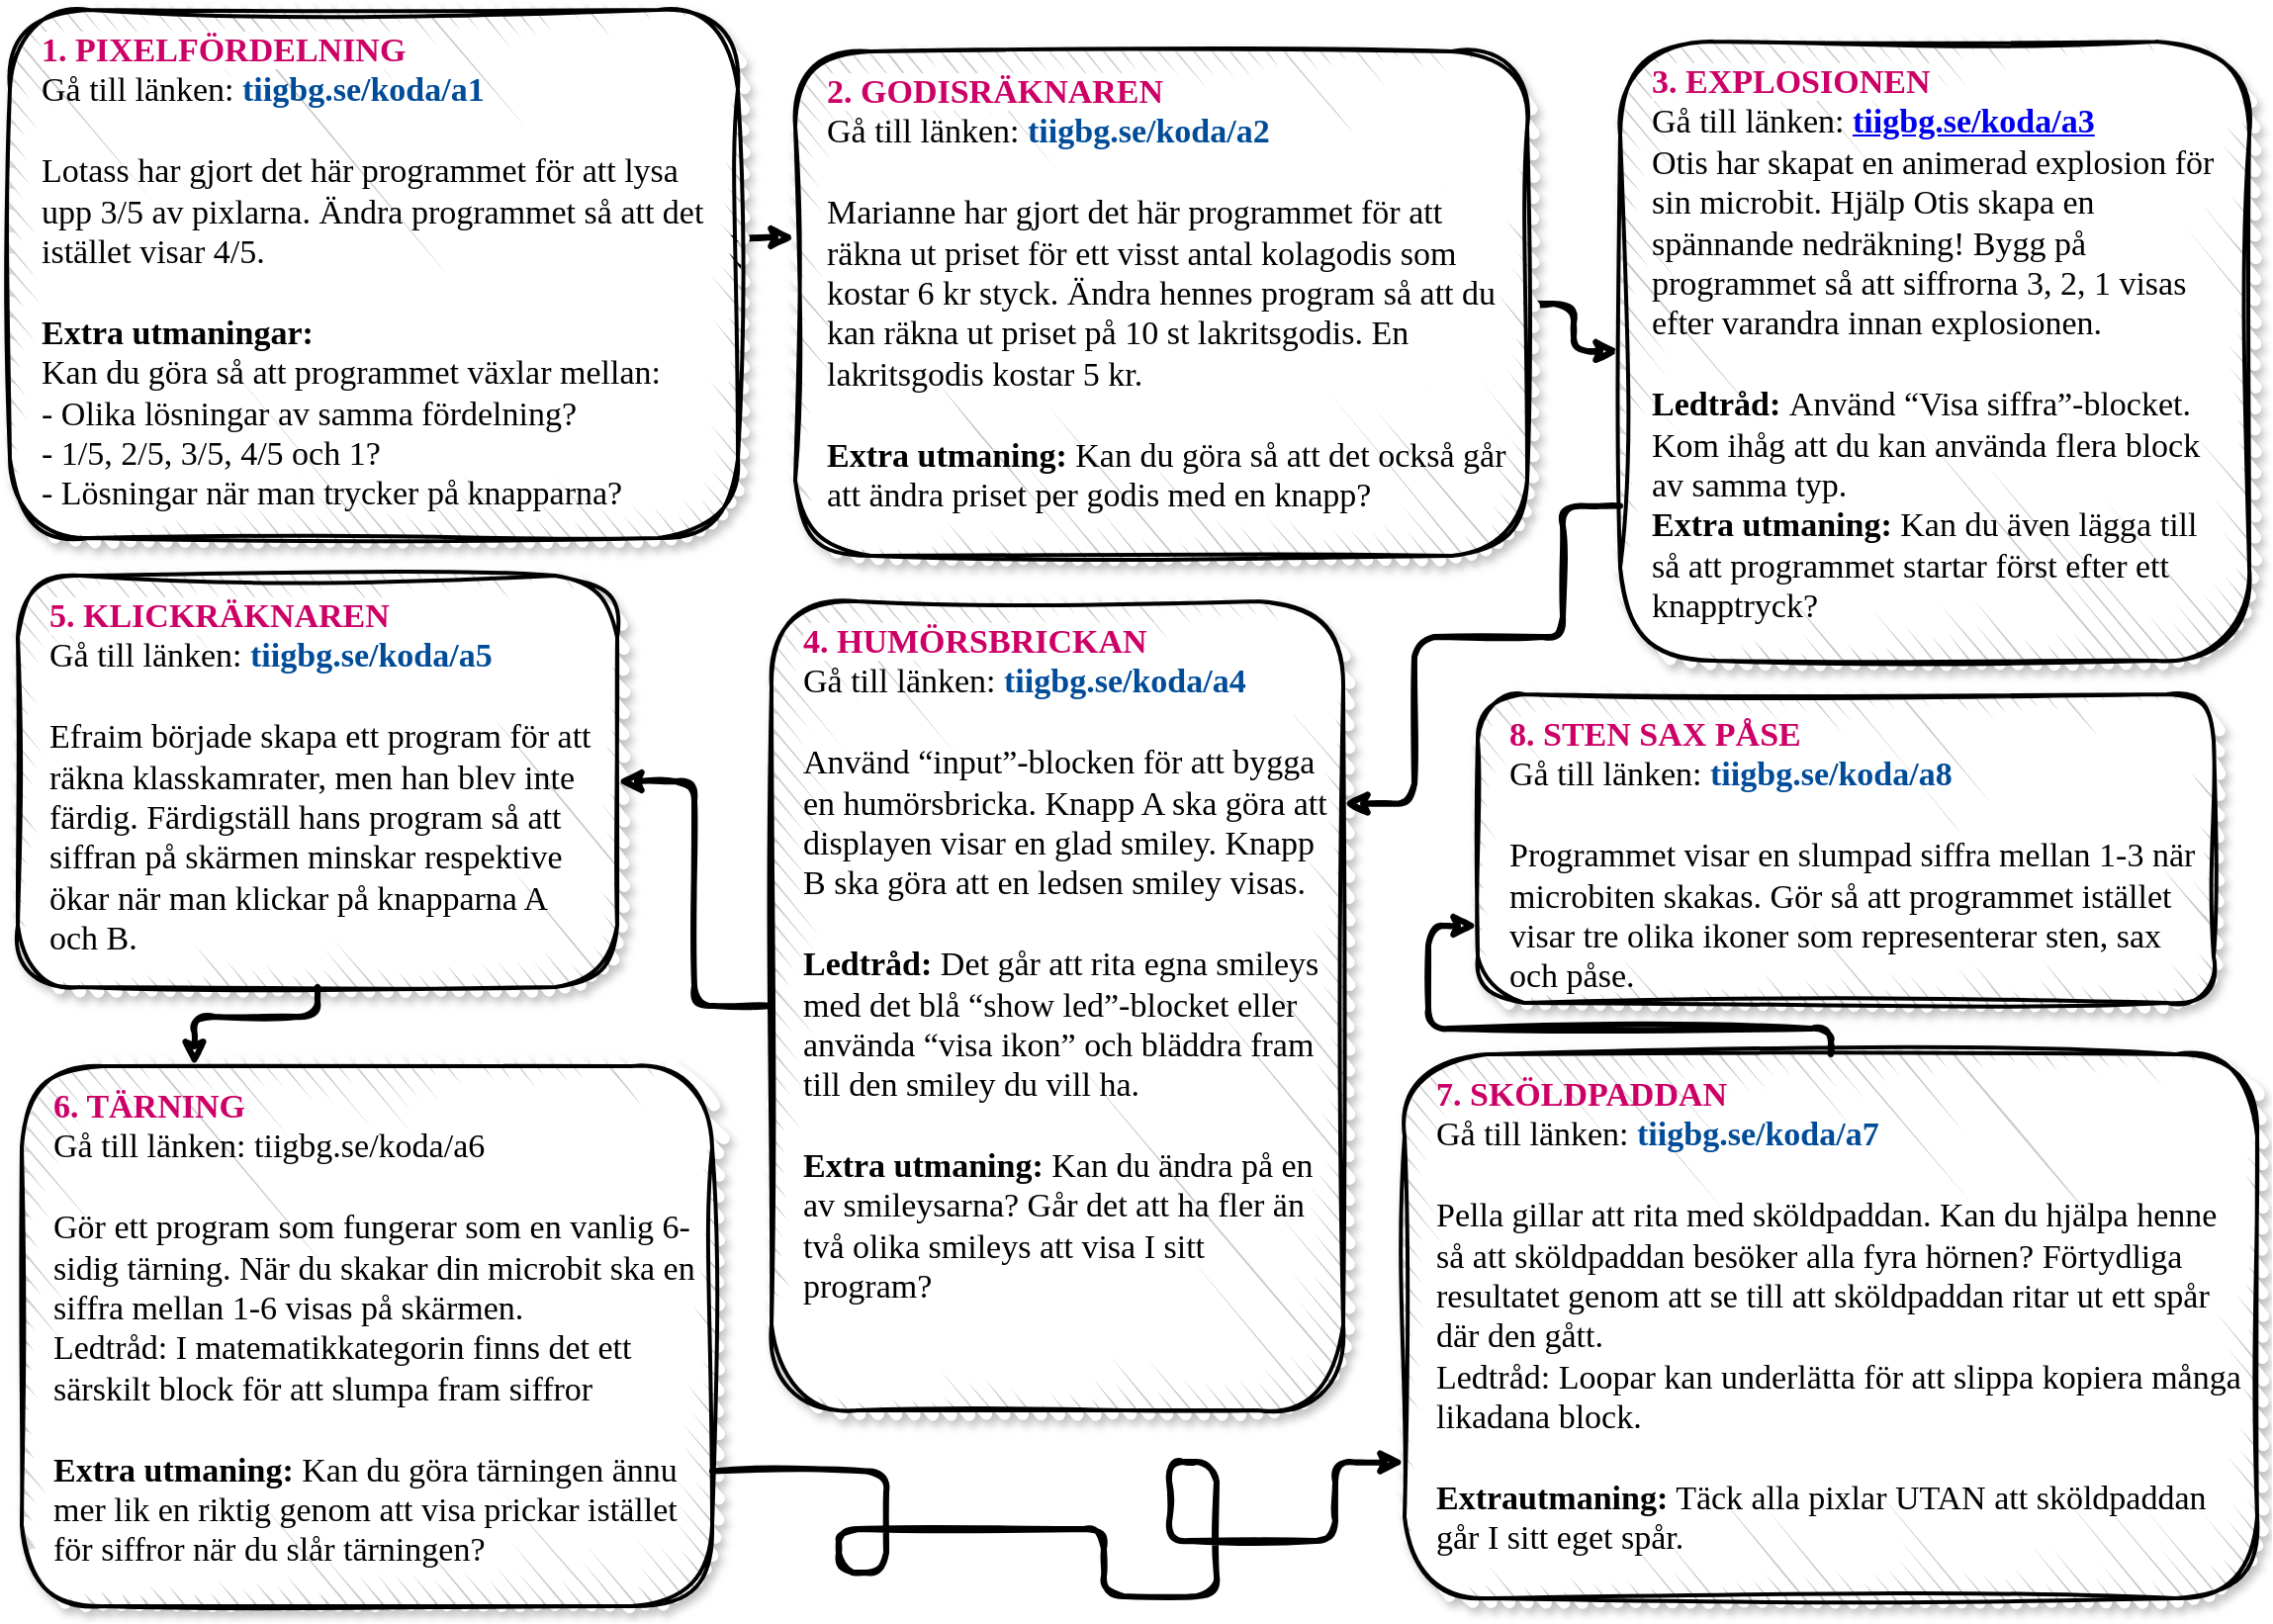 <mxfile version="15.7.1" type="github">
  <diagram id="g1Ea1sE99UokIJiuxwNI" name="Page-1">
    <mxGraphModel dx="1316" dy="1045" grid="0" gridSize="10" guides="1" tooltips="1" connect="1" arrows="1" fold="1" page="1" pageScale="1" pageWidth="1169" pageHeight="827" background="none" math="0" shadow="0">
      <root>
        <mxCell id="0" />
        <mxCell id="3xRHyhHIbvwl35EICh01-24" value="background" style="locked=1;" parent="0" visible="0" />
        <mxCell id="3xRHyhHIbvwl35EICh01-26" value="" style="rounded=1;whiteSpace=wrap;html=1;strokeWidth=2;fillWeight=4;hachureGap=5;hachureAngle=70;fillColor=#96D9FF;sketch=1;shadow=0;align=left;glass=0;fillStyle=hachure;comic=0;fixDash=0;labelPadding=0;fontFamily=Itim;fontSource=https%3A%2F%2Ffonts.googleapis.com%2Fcss%3Ffamily%3DItim;fontStyle=1;verticalAlign=top;spacingLeft=8;jiggle=2;disableMultiStroke=0;disableMultiStrokeFill=0;simplification=0;arcSize=3;movable=1;resizable=1;rotatable=1;deletable=1;editable=1;connectable=1;" parent="3xRHyhHIbvwl35EICh01-24" vertex="1">
          <mxGeometry x="20" y="8.5" width="1134.79" height="790" as="geometry" />
        </mxCell>
        <mxCell id="3xRHyhHIbvwl35EICh01-27" value="" style="rounded=1;whiteSpace=wrap;html=1;strokeWidth=2;fillWeight=4;hachureGap=10;hachureAngle=20;fillColor=#66CC00;sketch=1;shadow=0;align=left;glass=0;fillStyle=zigzag;comic=0;fixDash=0;labelPadding=0;fontFamily=Itim;fontSource=https%3A%2F%2Ffonts.googleapis.com%2Fcss%3Ffamily%3DItim;fontStyle=1;verticalAlign=top;spacingLeft=8;jiggle=6;disableMultiStroke=0;disableMultiStrokeFill=0;simplification=0;arcSize=50;strokeColor=none;fontColor=#ffffff;direction=south;rotation=-191;" parent="3xRHyhHIbvwl35EICh01-24" vertex="1">
          <mxGeometry x="700.004" y="29.998" width="371.67" height="750.538" as="geometry" />
        </mxCell>
        <mxCell id="3xRHyhHIbvwl35EICh01-28" value="" style="rounded=1;whiteSpace=wrap;html=1;strokeWidth=2;fillWeight=6;hachureGap=10;hachureAngle=20;fillColor=#fa6800;sketch=1;shadow=0;align=left;glass=0;fillStyle=zigzag-line;comic=0;fixDash=0;labelPadding=0;fontFamily=Itim;fontSource=https%3A%2F%2Ffonts.googleapis.com%2Fcss%3Ffamily%3DItim;fontStyle=1;verticalAlign=top;spacingLeft=8;jiggle=2;disableMultiStroke=0;disableMultiStrokeFill=0;simplification=0;arcSize=35;strokeColor=none;fontColor=#000000;direction=south;rotation=-97;" parent="3xRHyhHIbvwl35EICh01-24" vertex="1">
          <mxGeometry x="208.48" y="213.92" width="374.29" height="742.01" as="geometry" />
        </mxCell>
        <mxCell id="3xRHyhHIbvwl35EICh01-29" value="" style="rounded=1;whiteSpace=wrap;html=1;strokeWidth=2;fillWeight=6;hachureGap=10;hachureAngle=20;fillColor=#d80073;sketch=1;shadow=0;align=left;glass=0;fillStyle=dashed;comic=0;fixDash=0;labelPadding=0;fontFamily=Itim;fontSource=https%3A%2F%2Ffonts.googleapis.com%2Fcss%3Ffamily%3DItim;fontStyle=1;verticalAlign=top;spacingLeft=8;jiggle=2;disableMultiStroke=0;disableMultiStrokeFill=0;simplification=0;arcSize=35;strokeColor=none;fontColor=#ffffff;direction=south;rotation=-81;" parent="3xRHyhHIbvwl35EICh01-24" vertex="1">
          <mxGeometry x="216.77" y="-105.16" width="372.4" height="737.45" as="geometry" />
        </mxCell>
        <mxCell id="1" value="boxes" style="" parent="0" />
        <mxCell id="wfl3Rg0Rn2dCTV5lHboT-3" value="" style="edgeStyle=orthogonalEdgeStyle;orthogonalLoop=1;jettySize=auto;html=1;jumpStyle=none;sketch=1;rounded=1;strokeWidth=3;exitX=1;exitY=0.5;exitDx=0;exitDy=0;shadow=0;strokeColor=#000000;" parent="1" source="wfl3Rg0Rn2dCTV5lHboT-1" target="wfl3Rg0Rn2dCTV5lHboT-2" edge="1">
          <mxGeometry relative="1" as="geometry">
            <Array as="points">
              <mxPoint x="360" y="135" />
              <mxPoint x="360" y="125" />
            </Array>
          </mxGeometry>
        </mxCell>
        <mxCell id="wfl3Rg0Rn2dCTV5lHboT-1" value="&lt;b style=&quot;background-color: rgb(255, 255, 255); font-size: 17px;&quot;&gt;&lt;font color=&quot;#cc0066&quot; style=&quot;font-size: 17px;&quot;&gt;1. PIXELFÖRDELNING&lt;/font&gt;&lt;br style=&quot;font-size: 17px;&quot;&gt;&lt;/b&gt;Gå till länken: &lt;font color=&quot;#004c99&quot; style=&quot;font-size: 17px;&quot;&gt;&lt;b style=&quot;font-size: 17px;&quot;&gt;tiigbg.se/koda/a1&lt;/b&gt;&lt;/font&gt;&lt;br style=&quot;font-size: 17px;&quot;&gt;&lt;br style=&quot;font-size: 17px;&quot;&gt;Lotass har gjort det här programmet för att lysa upp 3/5 av pixlarna. Ändra programmet så att det istället visar 4/5.&lt;br style=&quot;font-size: 17px;&quot;&gt;&lt;br style=&quot;font-size: 17px;&quot;&gt;&lt;b style=&quot;font-size: 17px;&quot;&gt;Extra utmaningar:&lt;br style=&quot;font-size: 17px;&quot;&gt;&lt;/b&gt;Kan du göra så att programmet växlar mellan:&lt;br style=&quot;font-size: 17px;&quot;&gt;-&amp;nbsp;&lt;span style=&quot;font-size: 17px;&quot;&gt;Olika lösningar av samma fördelning?&amp;nbsp;&lt;/span&gt;&lt;div style=&quot;font-size: 17px;&quot;&gt;- 1/5, 2/5, 3/5, 4/5 och 1?&amp;nbsp;&lt;/div&gt;&lt;div style=&quot;font-size: 17px;&quot;&gt;- Lösningar när man trycker på knapparna?&amp;nbsp;&amp;nbsp;&lt;/div&gt;" style="rounded=1;whiteSpace=wrap;strokeWidth=2;fillWeight=6;hachureGap=7;hachureAngle=40;sketch=1;glass=0;shadow=1;fillStyle=zigzag;align=left;comic=0;spacingLeft=6;verticalAlign=top;fontFamily=Itim;fontSource=https%3A%2F%2Ffonts.googleapis.com%2Fcss%3Ffamily%3DItim;fontStyle=0;jiggle=2;direction=east;portConstraint=none;connectable=1;strokeOpacity=100;fillOpacity=100;labelPadding=0;fixDash=0;container=0;simplification=0;disableMultiStroke=0;disableMultiStrokeFill=0;dashOffset=6;zigzagOffset=-10;sketchStyle=rough;fontSize=17;strokeColor=default;fillColor=default;html=1;fontColor=default;noLabel=0;spacingTop=-4;spacing=10;labelBackgroundColor=none;labelBorderColor=none;" parent="1" vertex="1">
          <mxGeometry x="10" y="10" width="368" height="267" as="geometry" />
        </mxCell>
        <mxCell id="wfl3Rg0Rn2dCTV5lHboT-5" value="" style="edgeStyle=orthogonalEdgeStyle;orthogonalLoop=1;jettySize=auto;html=1;elbow=vertical;jumpStyle=arc;strokeColor=#000000;endArrow=classic;strokeWidth=3;sketch=1;entryX=0;entryY=0.5;entryDx=0;entryDy=0;shadow=0;" parent="1" source="wfl3Rg0Rn2dCTV5lHboT-2" target="3xRHyhHIbvwl35EICh01-1" edge="1">
          <mxGeometry relative="1" as="geometry">
            <mxPoint x="840" y="100" as="targetPoint" />
          </mxGeometry>
        </mxCell>
        <mxCell id="wfl3Rg0Rn2dCTV5lHboT-2" value="&lt;div&gt;&lt;b&gt;&lt;font color=&quot;#cc0066&quot; style=&quot;background-color: rgb(255 , 255 , 255)&quot;&gt;2. GODISRÄKNAREN&lt;/font&gt;&lt;/b&gt;&lt;/div&gt;&lt;div&gt;Gå till länken: &lt;b&gt;&lt;font color=&quot;#004c99&quot;&gt;tiigbg.se/koda/a2&lt;/font&gt;&amp;nbsp;&lt;/b&gt;&lt;/div&gt;&lt;div&gt;&lt;b&gt;&lt;br&gt;&lt;/b&gt;&lt;/div&gt;&lt;div&gt;Marianne har gjort det här programmet för att räkna ut priset för ett visst antal kolagodis som kostar 6 kr styck. Ändra hennes program så att du kan räkna ut priset på 10 st lakritsgodis. En lakritsgodis kostar 5 kr.&amp;nbsp;&lt;/div&gt;&lt;div&gt;&amp;nbsp;&lt;/div&gt;&lt;div&gt;&lt;b&gt;Extra utmaning: &lt;/b&gt;Kan du göra så att det också går att ändra priset per godis med en knapp?&amp;nbsp;&lt;/div&gt;" style="rounded=1;whiteSpace=wrap;html=1;strokeWidth=2;fillWeight=6;hachureGap=7;hachureAngle=40;sketch=1;shadow=1;align=left;glass=0;fillStyle=zigzag;comic=0;fixDash=0;labelPadding=0;fontFamily=Itim;fontSource=https%3A%2F%2Ffonts.googleapis.com%2Fcss%3Ffamily%3DItim;fontStyle=0;verticalAlign=top;spacingLeft=6;jiggle=2;disableMultiStroke=0;disableMultiStrokeFill=0;simplification=0;strokeColor=default;fillColor=default;sketchStyle=rough;direction=east;fontSize=17;spacing=10;spacingTop=-4;" parent="1" vertex="1">
          <mxGeometry x="407" y="31" width="370" height="255" as="geometry" />
        </mxCell>
        <mxCell id="3xRHyhHIbvwl35EICh01-1" value="&lt;div&gt;&lt;b&gt;&lt;font color=&quot;#cc0066&quot; style=&quot;background-color: rgb(255 , 255 , 255)&quot;&gt;3. EXPLOSIONEN&amp;nbsp;&lt;/font&gt;&lt;/b&gt;&lt;/div&gt;&lt;div&gt;Gå till länken: &lt;b&gt;&lt;font color=&quot;#004c99&quot;&gt;&lt;a href=&quot;tiigbg.se/koda/a3&quot;&gt;tiigbg.se/koda/a3&lt;/a&gt;&lt;/font&gt;&lt;/b&gt;&lt;/div&gt;&lt;div&gt;Otis har skapat en animerad explosion för sin microbit. Hjälp Otis skapa en spännande nedräkning! Bygg på programmet så att siffrorna 3, 2, 1 visas efter varandra innan explosionen.&amp;nbsp;&lt;/div&gt;&lt;div&gt;&amp;nbsp;&lt;/div&gt;&lt;div&gt;&lt;b&gt;Ledtråd: &lt;/b&gt;Använd “Visa siffra”-blocket. Kom ihåg att du kan använda flera block av samma typ.&amp;nbsp;&amp;nbsp;&lt;/div&gt;&lt;div&gt;&lt;b&gt;Extra utmaning: &lt;/b&gt;Kan du även lägga till så att programmet startar först efter ett knapptryck?&amp;nbsp;&lt;/div&gt;" style="rounded=1;whiteSpace=wrap;html=1;strokeWidth=2;fillWeight=6;hachureGap=7;hachureAngle=40;sketch=1;shadow=1;align=left;glass=0;fillStyle=zigzag;comic=0;fixDash=0;labelPadding=0;fontFamily=Itim;fontSource=https%3A%2F%2Ffonts.googleapis.com%2Fcss%3Ffamily%3DItim;fontStyle=0;verticalAlign=top;spacingLeft=6;jiggle=2;disableMultiStroke=0;disableMultiStrokeFill=0;simplification=0;strokeColor=default;fillColor=default;sketchStyle=rough;direction=east;fontSize=17;spacing=10;spacingTop=-4;" parent="1" vertex="1">
          <mxGeometry x="824" y="26" width="318" height="313" as="geometry" />
        </mxCell>
        <mxCell id="3xRHyhHIbvwl35EICh01-4" value="&lt;div&gt;&lt;b&gt;&lt;font color=&quot;#cc0066&quot; style=&quot;background-color: rgb(255 , 255 , 255)&quot;&gt;4. HUMÖRSBRICKAN&amp;nbsp;&lt;/font&gt;&lt;/b&gt;&lt;/div&gt;&lt;div&gt;Gå till länken: &lt;b&gt;&lt;font color=&quot;#004c99&quot;&gt;tiigbg.se/koda/a4&lt;/font&gt;&lt;/b&gt;&lt;/div&gt;&lt;div&gt;&lt;b&gt;&lt;font color=&quot;#004c99&quot;&gt;&lt;br&gt;&lt;/font&gt;&lt;/b&gt;&lt;/div&gt;&lt;div&gt;Använd “input”-blocken för att bygga en humörsbricka. Knapp A ska göra att displayen visar en glad smiley. Knapp B ska göra att en ledsen smiley visas.&amp;nbsp;&lt;/div&gt;&lt;div&gt;&amp;nbsp;&lt;/div&gt;&lt;div&gt;&lt;b&gt;Ledtråd: &lt;/b&gt;Det går att rita egna smileys med det blå “show led”-blocket eller använda “visa ikon” och bläddra fram till den smiley du vill ha.&amp;nbsp;&lt;/div&gt;&lt;div&gt;&amp;nbsp;&lt;/div&gt;&lt;div&gt;&lt;b&gt;Extra utmaning: &lt;/b&gt;Kan du ändra på en av smileysarna? Går det att ha fler än två olika smileys att visa I sitt program?&amp;nbsp;&lt;/div&gt;" style="rounded=1;whiteSpace=wrap;html=1;strokeWidth=2;fillWeight=6;hachureGap=7;hachureAngle=40;sketch=1;shadow=1;align=left;glass=0;fillStyle=zigzag;comic=0;fixDash=0;labelPadding=0;fontFamily=Itim;fontSource=https%3A%2F%2Ffonts.googleapis.com%2Fcss%3Ffamily%3DItim;fontStyle=0;verticalAlign=top;spacingLeft=6;jiggle=2;disableMultiStroke=0;disableMultiStrokeFill=0;simplification=0;strokeColor=default;fillColor=default;sketchStyle=rough;direction=east;fontSize=17;spacing=10;spacingTop=-4;" parent="1" vertex="1">
          <mxGeometry x="395" y="309" width="289" height="409" as="geometry" />
        </mxCell>
        <mxCell id="3xRHyhHIbvwl35EICh01-6" value="&lt;div&gt;&lt;b&gt;&lt;font color=&quot;#cc0066&quot; style=&quot;background-color: rgb(255 , 255 , 255)&quot;&gt;5. KLICKRÄKNAREN&amp;nbsp;&lt;/font&gt;&lt;/b&gt;&lt;/div&gt;&lt;div&gt;Gå till länken: &lt;b&gt;&lt;font color=&quot;#004c99&quot;&gt;tiigbg.se/koda/a5&amp;nbsp;&lt;/font&gt;&lt;/b&gt;&lt;/div&gt;&lt;div&gt;&lt;br&gt;&lt;/div&gt;&lt;div&gt;Efraim började skapa ett program för att räkna klasskamrater, men han blev inte färdig. Färdigställ hans program så att siffran på skärmen minskar respektive ökar när man klickar på knapparna A och B.&amp;nbsp;&lt;/div&gt;" style="rounded=1;whiteSpace=wrap;html=1;strokeWidth=2;fillWeight=6;hachureGap=7;hachureAngle=40;sketch=1;shadow=1;align=left;glass=0;fillStyle=zigzag;comic=0;fixDash=0;labelPadding=0;fontFamily=Itim;fontSource=https%3A%2F%2Ffonts.googleapis.com%2Fcss%3Ffamily%3DItim;fontStyle=0;verticalAlign=top;spacingLeft=6;jiggle=2;disableMultiStroke=0;disableMultiStrokeFill=0;simplification=0;strokeColor=default;fillColor=default;sketchStyle=rough;direction=east;fontSize=17;spacing=10;spacingTop=-4;" parent="1" vertex="1">
          <mxGeometry x="14" y="296" width="303" height="208" as="geometry" />
        </mxCell>
        <mxCell id="3xRHyhHIbvwl35EICh01-7" value="" style="edgeStyle=orthogonalEdgeStyle;orthogonalLoop=1;jettySize=auto;html=1;elbow=vertical;jumpStyle=arc;strokeColor=#000000;endArrow=classic;strokeWidth=3;sketch=1;shadow=0;" parent="1" source="3xRHyhHIbvwl35EICh01-4" target="3xRHyhHIbvwl35EICh01-6" edge="1">
          <mxGeometry relative="1" as="geometry">
            <mxPoint x="550" y="420" as="sourcePoint" />
            <mxPoint x="530" y="565" as="targetPoint" />
          </mxGeometry>
        </mxCell>
        <mxCell id="3xRHyhHIbvwl35EICh01-8" value="&lt;div&gt;&lt;b&gt;&lt;font color=&quot;#cc0066&quot;&gt;6. TÄRNING&amp;nbsp;&lt;/font&gt;&lt;/b&gt;&lt;/div&gt;&lt;div&gt;Gå till länken: tiigbg.se/koda/a6&lt;/div&gt;&lt;div&gt;&lt;br&gt;&lt;/div&gt;&lt;div&gt;Gör ett program som fungerar som en vanlig 6-sidig tärning. När du skakar din microbit ska en siffra mellan 1-6 visas på skärmen.&amp;nbsp;&amp;nbsp;&lt;/div&gt;&lt;div&gt;Ledtråd: I matematikkategorin finns det ett särskilt block för att slumpa fram siffror&amp;nbsp;&lt;/div&gt;&lt;div&gt;&amp;nbsp;&lt;/div&gt;&lt;div&gt;&lt;b&gt;Extra utmaning:&lt;/b&gt; Kan du göra tärningen ännu mer lik en riktig genom att visa prickar istället för siffror när du slår tärningen?&amp;nbsp;&lt;/div&gt;" style="rounded=1;whiteSpace=wrap;html=1;strokeWidth=2;fillWeight=6;hachureGap=7;hachureAngle=40;sketch=1;shadow=1;align=left;glass=0;fillStyle=zigzag;comic=0;fixDash=0;labelPadding=0;fontFamily=Itim;fontSource=https%3A%2F%2Ffonts.googleapis.com%2Fcss%3Ffamily%3DItim;fontStyle=0;verticalAlign=top;spacingLeft=6;jiggle=2;disableMultiStroke=0;disableMultiStrokeFill=0;simplification=0;strokeColor=default;fillColor=default;sketchStyle=rough;direction=east;fontSize=17;spacing=10;spacingTop=-4;" parent="1" vertex="1">
          <mxGeometry x="16" y="544" width="349" height="273" as="geometry" />
        </mxCell>
        <mxCell id="3xRHyhHIbvwl35EICh01-10" value="&lt;div&gt;&lt;font color=&quot;#cc0066&quot;&gt;&lt;b&gt;7. SKÖLDPADDAN&amp;nbsp;&lt;/b&gt;&lt;/font&gt;&lt;/div&gt;&lt;div&gt;Gå till länken: &lt;b&gt;&lt;font color=&quot;#004c99&quot;&gt;tiigbg.se/koda/a7&lt;/font&gt;&lt;/b&gt;&lt;/div&gt;&lt;div&gt;&lt;b&gt;&lt;font color=&quot;#004c99&quot;&gt;&lt;br&gt;&lt;/font&gt;&lt;/b&gt;&lt;/div&gt;&lt;div&gt;Pella gillar att rita med sköldpaddan. Kan du hjälpa henne så att sköldpaddan besöker alla fyra hörnen? Förtydliga resultatet genom att se till att sköldpaddan ritar ut ett spår där den gått.&amp;nbsp;&lt;/div&gt;&lt;div&gt;Ledtråd: Loopar kan underlätta för att slippa kopiera många likadana block.&lt;/div&gt;&lt;div&gt;&lt;br&gt;&lt;/div&gt;&lt;div&gt;&lt;b&gt;Extrautmaning:&lt;/b&gt; Täck alla pixlar UTAN att sköldpaddan går I sitt eget spår.&amp;nbsp;&lt;/div&gt;" style="rounded=1;whiteSpace=wrap;html=1;strokeWidth=2;fillWeight=6;hachureGap=7;hachureAngle=40;sketch=1;shadow=1;align=left;glass=0;fillStyle=zigzag;comic=0;fixDash=0;labelPadding=0;fontFamily=Itim;fontSource=https%3A%2F%2Ffonts.googleapis.com%2Fcss%3Ffamily%3DItim;fontStyle=0;verticalAlign=top;spacingLeft=6;jiggle=2;disableMultiStroke=0;disableMultiStrokeFill=0;simplification=0;strokeColor=default;fillColor=default;sketchStyle=rough;direction=east;fontSize=17;spacing=10;spacingTop=-4;" parent="1" vertex="1">
          <mxGeometry x="715" y="538" width="431" height="275" as="geometry" />
        </mxCell>
        <mxCell id="3xRHyhHIbvwl35EICh01-11" value="&lt;div&gt;&lt;b&gt;&lt;font color=&quot;#cc0066&quot;&gt;8. STEN SAX PÅSE&lt;/font&gt;&lt;/b&gt;&lt;/div&gt;&lt;div&gt;&lt;div&gt;Gå till länken:&amp;nbsp;&lt;b&gt;&lt;font color=&quot;#004c99&quot;&gt;tiigbg.se/koda/a8&lt;/font&gt;&lt;/b&gt;&lt;/div&gt;&lt;/div&gt;&lt;div&gt;&lt;b&gt;&lt;font color=&quot;#004c99&quot;&gt;&lt;br&gt;&lt;/font&gt;&lt;/b&gt;&lt;/div&gt;&lt;div&gt;Programmet visar en slumpad siffra mellan 1-3 när microbiten skakas. Gör så att programmet istället visar tre olika ikoner som representerar sten, sax och påse.&amp;nbsp;&lt;/div&gt;" style="rounded=1;whiteSpace=wrap;html=1;strokeWidth=2;fillWeight=6;hachureGap=7;hachureAngle=40;sketch=1;shadow=1;align=left;glass=0;fillStyle=zigzag;comic=0;fixDash=0;labelPadding=0;fontFamily=Itim;fontSource=https%3A%2F%2Ffonts.googleapis.com%2Fcss%3Ffamily%3DItim;fontStyle=0;verticalAlign=top;spacingLeft=6;jiggle=2;disableMultiStroke=0;disableMultiStrokeFill=0;simplification=0;strokeColor=default;fillColor=default;sketchStyle=rough;direction=east;fontSize=17;spacing=10;spacingTop=-4;" parent="1" vertex="1">
          <mxGeometry x="752" y="356" width="372" height="156" as="geometry" />
        </mxCell>
        <mxCell id="3xRHyhHIbvwl35EICh01-12" value="" style="edgeStyle=orthogonalEdgeStyle;orthogonalLoop=1;jettySize=auto;html=1;elbow=vertical;jumpStyle=arc;strokeColor=#000000;endArrow=classic;strokeWidth=3;sketch=1;exitX=0.5;exitY=0;exitDx=0;exitDy=0;shadow=0;entryX=0;entryY=0.75;entryDx=0;entryDy=0;" parent="1" source="3xRHyhHIbvwl35EICh01-10" target="3xRHyhHIbvwl35EICh01-11" edge="1">
          <mxGeometry relative="1" as="geometry">
            <mxPoint x="1140" y="650" as="sourcePoint" />
            <mxPoint x="880" y="620" as="targetPoint" />
            <Array as="points">
              <mxPoint x="931" y="525" />
              <mxPoint x="727" y="525" />
              <mxPoint x="727" y="473" />
            </Array>
          </mxGeometry>
        </mxCell>
        <mxCell id="3xRHyhHIbvwl35EICh01-13" value="" style="edgeStyle=orthogonalEdgeStyle;orthogonalLoop=1;jettySize=auto;html=1;elbow=vertical;jumpStyle=arc;strokeColor=#000000;endArrow=classic;strokeWidth=3;sketch=1;exitX=1;exitY=0.75;exitDx=0;exitDy=0;shadow=0;entryX=0;entryY=0.75;entryDx=0;entryDy=0;" parent="1" source="3xRHyhHIbvwl35EICh01-8" target="3xRHyhHIbvwl35EICh01-10" edge="1">
          <mxGeometry relative="1" as="geometry">
            <mxPoint x="780" y="630" as="sourcePoint" />
            <mxPoint x="720" y="710" as="targetPoint" />
            <Array as="points">
              <mxPoint x="453" y="749" />
              <mxPoint x="453" y="800" />
              <mxPoint x="429" y="800" />
              <mxPoint x="429" y="778" />
              <mxPoint x="563" y="778" />
              <mxPoint x="563" y="812" />
              <mxPoint x="620" y="812" />
              <mxPoint x="620" y="744" />
              <mxPoint x="596" y="744" />
              <mxPoint x="596" y="784" />
              <mxPoint x="680" y="784" />
              <mxPoint x="680" y="744" />
            </Array>
          </mxGeometry>
        </mxCell>
        <mxCell id="3xRHyhHIbvwl35EICh01-22" value="" style="edgeStyle=orthogonalEdgeStyle;orthogonalLoop=1;jettySize=auto;html=1;elbow=vertical;jumpStyle=arc;strokeColor=#000000;endArrow=classic;strokeWidth=3;sketch=1;entryX=1;entryY=0.25;entryDx=0;entryDy=0;shadow=0;exitX=0;exitY=0.75;exitDx=0;exitDy=0;" parent="1" source="3xRHyhHIbvwl35EICh01-1" target="3xRHyhHIbvwl35EICh01-4" edge="1">
          <mxGeometry relative="1" as="geometry">
            <mxPoint x="818" y="254" as="sourcePoint" />
            <mxPoint x="860" y="435" as="targetPoint" />
            <Array as="points">
              <mxPoint x="795" y="261" />
              <mxPoint x="795" y="327" />
              <mxPoint x="720" y="327" />
              <mxPoint x="720" y="411" />
            </Array>
          </mxGeometry>
        </mxCell>
        <mxCell id="3xRHyhHIbvwl35EICh01-31" value="" style="edgeStyle=orthogonalEdgeStyle;orthogonalLoop=1;jettySize=auto;html=1;elbow=vertical;jumpStyle=arc;strokeColor=#000000;endArrow=classic;strokeWidth=3;sketch=1;shadow=0;exitX=0.5;exitY=1;exitDx=0;exitDy=0;entryX=0.25;entryY=0;entryDx=0;entryDy=0;" parent="1" source="3xRHyhHIbvwl35EICh01-6" target="3xRHyhHIbvwl35EICh01-8" edge="1">
          <mxGeometry relative="1" as="geometry">
            <mxPoint x="217" y="689.5" as="sourcePoint" />
            <mxPoint x="162" y="544" as="targetPoint" />
            <Array as="points">
              <mxPoint x="166" y="519" />
              <mxPoint x="103" y="519" />
            </Array>
          </mxGeometry>
        </mxCell>
      </root>
    </mxGraphModel>
  </diagram>
</mxfile>
